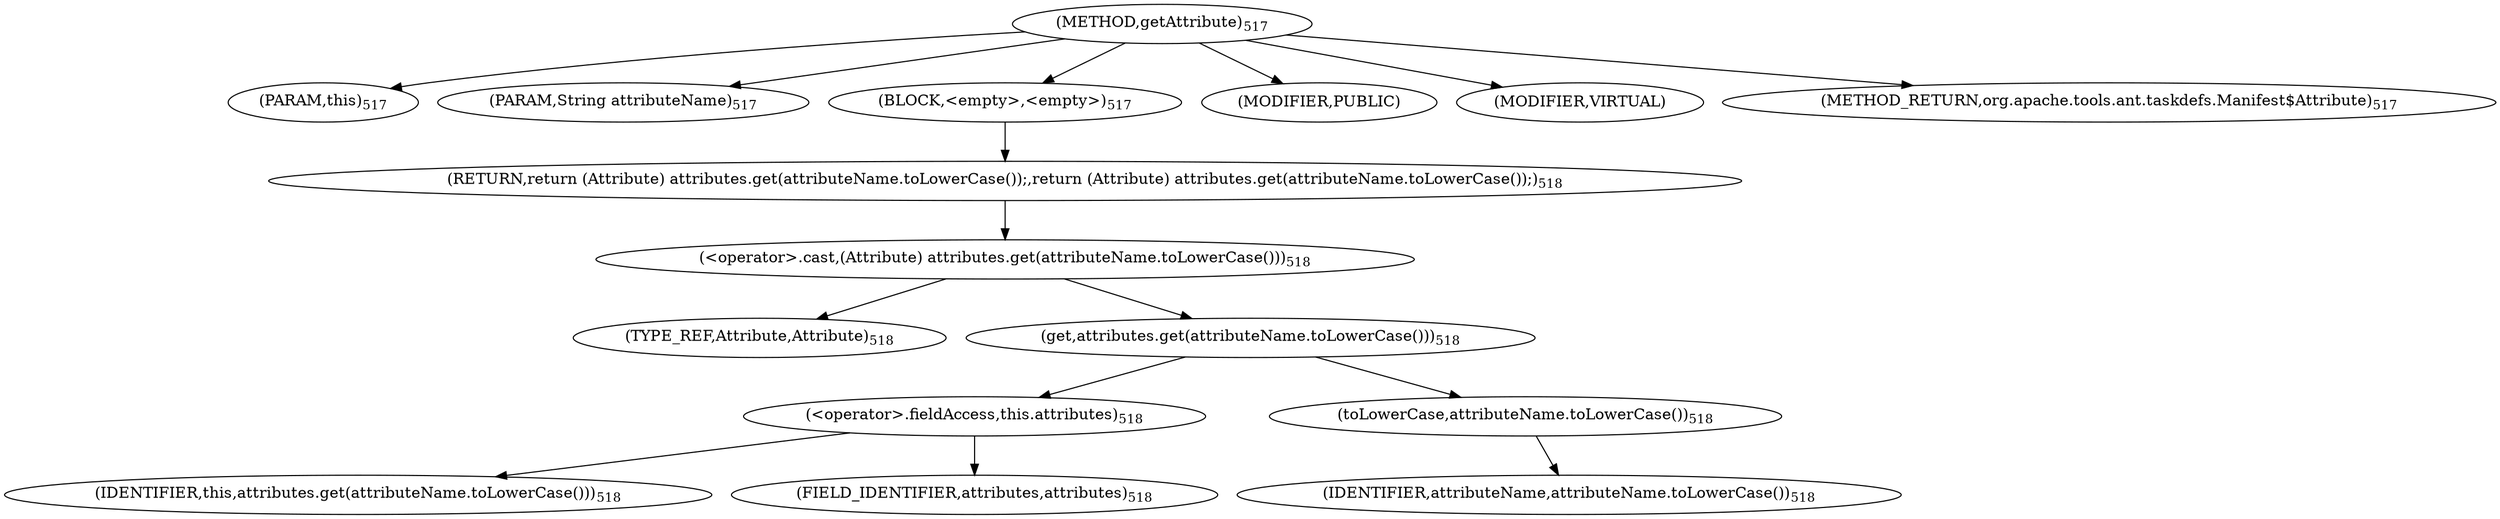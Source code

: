 digraph "getAttribute" {  
"1012" [label = <(METHOD,getAttribute)<SUB>517</SUB>> ]
"1013" [label = <(PARAM,this)<SUB>517</SUB>> ]
"1014" [label = <(PARAM,String attributeName)<SUB>517</SUB>> ]
"1015" [label = <(BLOCK,&lt;empty&gt;,&lt;empty&gt;)<SUB>517</SUB>> ]
"1016" [label = <(RETURN,return (Attribute) attributes.get(attributeName.toLowerCase());,return (Attribute) attributes.get(attributeName.toLowerCase());)<SUB>518</SUB>> ]
"1017" [label = <(&lt;operator&gt;.cast,(Attribute) attributes.get(attributeName.toLowerCase()))<SUB>518</SUB>> ]
"1018" [label = <(TYPE_REF,Attribute,Attribute)<SUB>518</SUB>> ]
"1019" [label = <(get,attributes.get(attributeName.toLowerCase()))<SUB>518</SUB>> ]
"1020" [label = <(&lt;operator&gt;.fieldAccess,this.attributes)<SUB>518</SUB>> ]
"1021" [label = <(IDENTIFIER,this,attributes.get(attributeName.toLowerCase()))<SUB>518</SUB>> ]
"1022" [label = <(FIELD_IDENTIFIER,attributes,attributes)<SUB>518</SUB>> ]
"1023" [label = <(toLowerCase,attributeName.toLowerCase())<SUB>518</SUB>> ]
"1024" [label = <(IDENTIFIER,attributeName,attributeName.toLowerCase())<SUB>518</SUB>> ]
"1025" [label = <(MODIFIER,PUBLIC)> ]
"1026" [label = <(MODIFIER,VIRTUAL)> ]
"1027" [label = <(METHOD_RETURN,org.apache.tools.ant.taskdefs.Manifest$Attribute)<SUB>517</SUB>> ]
  "1012" -> "1013" 
  "1012" -> "1014" 
  "1012" -> "1015" 
  "1012" -> "1025" 
  "1012" -> "1026" 
  "1012" -> "1027" 
  "1015" -> "1016" 
  "1016" -> "1017" 
  "1017" -> "1018" 
  "1017" -> "1019" 
  "1019" -> "1020" 
  "1019" -> "1023" 
  "1020" -> "1021" 
  "1020" -> "1022" 
  "1023" -> "1024" 
}
